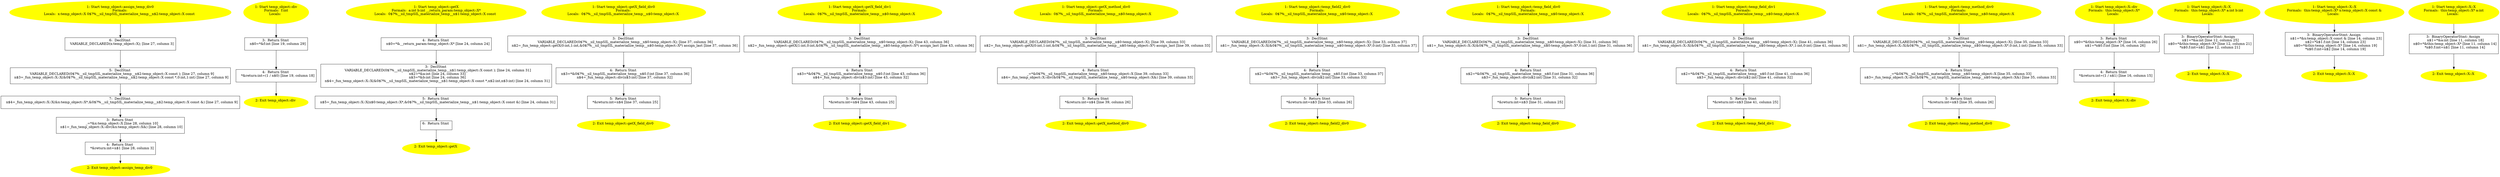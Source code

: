 /* @generated */
digraph cfg {
"assign_temp_div0#temp_object#6618.fa2055065ca23850_1" [label="1: Start temp_object::assign_temp_div0\nFormals: \nLocals:  x:temp_object::X 0$?%__sil_tmpSIL_materialize_temp__n$2:temp_object::X const  \n  " color=yellow style=filled]
	

	 "assign_temp_div0#temp_object#6618.fa2055065ca23850_1" -> "assign_temp_div0#temp_object#6618.fa2055065ca23850_6" ;
"assign_temp_div0#temp_object#6618.fa2055065ca23850_2" [label="2: Exit temp_object::assign_temp_div0 \n  " color=yellow style=filled]
	

"assign_temp_div0#temp_object#6618.fa2055065ca23850_3" [label="3:  Return Stmt \n   _=*&x:temp_object::X [line 28, column 10]\n  n$1=_fun_temp_object::X::div(&x:temp_object::X&) [line 28, column 10]\n " shape="box"]
	

	 "assign_temp_div0#temp_object#6618.fa2055065ca23850_3" -> "assign_temp_div0#temp_object#6618.fa2055065ca23850_4" ;
"assign_temp_div0#temp_object#6618.fa2055065ca23850_4" [label="4:  Return Stmt \n   *&return:int=n$1 [line 28, column 3]\n " shape="box"]
	

	 "assign_temp_div0#temp_object#6618.fa2055065ca23850_4" -> "assign_temp_div0#temp_object#6618.fa2055065ca23850_2" ;
"assign_temp_div0#temp_object#6618.fa2055065ca23850_5" [label="5:  DeclStmt \n   VARIABLE_DECLARED(0$?%__sil_tmpSIL_materialize_temp__n$2:temp_object::X const ); [line 27, column 9]\n  n$3=_fun_temp_object::X::X(&0$?%__sil_tmpSIL_materialize_temp__n$2:temp_object::X const *,0:int,1:int) [line 27, column 9]\n " shape="box"]
	

	 "assign_temp_div0#temp_object#6618.fa2055065ca23850_5" -> "assign_temp_div0#temp_object#6618.fa2055065ca23850_7" ;
"assign_temp_div0#temp_object#6618.fa2055065ca23850_6" [label="6:  DeclStmt \n   VARIABLE_DECLARED(x:temp_object::X); [line 27, column 3]\n " shape="box"]
	

	 "assign_temp_div0#temp_object#6618.fa2055065ca23850_6" -> "assign_temp_div0#temp_object#6618.fa2055065ca23850_5" ;
"assign_temp_div0#temp_object#6618.fa2055065ca23850_7" [label="7:  DeclStmt \n   n$4=_fun_temp_object::X::X(&x:temp_object::X*,&0$?%__sil_tmpSIL_materialize_temp__n$2:temp_object::X const &) [line 27, column 9]\n " shape="box"]
	

	 "assign_temp_div0#temp_object#6618.fa2055065ca23850_7" -> "assign_temp_div0#temp_object#6618.fa2055065ca23850_3" ;
"div#temp_object#82357420092119352.2061ea7bd543a210_1" [label="1: Start temp_object::div\nFormals:  f:int\nLocals:  \n  " color=yellow style=filled]
	

	 "div#temp_object#82357420092119352.2061ea7bd543a210_1" -> "div#temp_object#82357420092119352.2061ea7bd543a210_3" ;
"div#temp_object#82357420092119352.2061ea7bd543a210_2" [label="2: Exit temp_object::div \n  " color=yellow style=filled]
	

"div#temp_object#82357420092119352.2061ea7bd543a210_3" [label="3:  Return Stmt \n   n$0=*&f:int [line 19, column 29]\n " shape="box"]
	

	 "div#temp_object#82357420092119352.2061ea7bd543a210_3" -> "div#temp_object#82357420092119352.2061ea7bd543a210_4" ;
"div#temp_object#82357420092119352.2061ea7bd543a210_4" [label="4:  Return Stmt \n   *&return:int=(1 / n$0) [line 19, column 18]\n " shape="box"]
	

	 "div#temp_object#82357420092119352.2061ea7bd543a210_4" -> "div#temp_object#82357420092119352.2061ea7bd543a210_2" ;
"getX#temp_object(class temp_objec.c6d7bacbd2aa751d_1" [label="1: Start temp_object::getX\nFormals:  a:int b:int __return_param:temp_object::X*\nLocals:  0$?%__sil_tmpSIL_materialize_temp__n$1:temp_object::X const  \n  " color=yellow style=filled]
	

	 "getX#temp_object(class temp_objec.c6d7bacbd2aa751d_1" -> "getX#temp_object(class temp_objec.c6d7bacbd2aa751d_4" ;
"getX#temp_object(class temp_objec.c6d7bacbd2aa751d_2" [label="2: Exit temp_object::getX \n  " color=yellow style=filled]
	

"getX#temp_object(class temp_objec.c6d7bacbd2aa751d_3" [label="3:  DeclStmt \n   VARIABLE_DECLARED(0$?%__sil_tmpSIL_materialize_temp__n$1:temp_object::X const ); [line 24, column 31]\n  n$2=*&a:int [line 24, column 33]\n  n$3=*&b:int [line 24, column 36]\n  n$4=_fun_temp_object::X::X(&0$?%__sil_tmpSIL_materialize_temp__n$1:temp_object::X const *,n$2:int,n$3:int) [line 24, column 31]\n " shape="box"]
	

	 "getX#temp_object(class temp_objec.c6d7bacbd2aa751d_3" -> "getX#temp_object(class temp_objec.c6d7bacbd2aa751d_5" ;
"getX#temp_object(class temp_objec.c6d7bacbd2aa751d_4" [label="4:  Return Stmt \n   n$0=*&__return_param:temp_object::X* [line 24, column 24]\n " shape="box"]
	

	 "getX#temp_object(class temp_objec.c6d7bacbd2aa751d_4" -> "getX#temp_object(class temp_objec.c6d7bacbd2aa751d_3" ;
"getX#temp_object(class temp_objec.c6d7bacbd2aa751d_5" [label="5:  Return Stmt \n   n$5=_fun_temp_object::X::X(n$0:temp_object::X*,&0$?%__sil_tmpSIL_materialize_temp__n$1:temp_object::X const &) [line 24, column 31]\n " shape="box"]
	

	 "getX#temp_object(class temp_objec.c6d7bacbd2aa751d_5" -> "getX#temp_object(class temp_objec.c6d7bacbd2aa751d_6" ;
"getX#temp_object(class temp_objec.c6d7bacbd2aa751d_6" [label="6:  Return Stmt \n  " shape="box"]
	

	 "getX#temp_object(class temp_objec.c6d7bacbd2aa751d_6" -> "getX#temp_object(class temp_objec.c6d7bacbd2aa751d_2" ;
"getX_field_div0#temp_object#12698.854c4a3940ca0511_1" [label="1: Start temp_object::getX_field_div0\nFormals: \nLocals:  0$?%__sil_tmpSIL_materialize_temp__n$0:temp_object::X \n  " color=yellow style=filled]
	

	 "getX_field_div0#temp_object#12698.854c4a3940ca0511_1" -> "getX_field_div0#temp_object#12698.854c4a3940ca0511_3" ;
"getX_field_div0#temp_object#12698.854c4a3940ca0511_2" [label="2: Exit temp_object::getX_field_div0 \n  " color=yellow style=filled]
	

"getX_field_div0#temp_object#12698.854c4a3940ca0511_3" [label="3:  DeclStmt \n   VARIABLE_DECLARED(0$?%__sil_tmpSIL_materialize_temp__n$0:temp_object::X); [line 37, column 36]\n  n$2=_fun_temp_object::getX(0:int,1:int,&0$?%__sil_tmpSIL_materialize_temp__n$0:temp_object::X*) assign_last [line 37, column 36]\n " shape="box"]
	

	 "getX_field_div0#temp_object#12698.854c4a3940ca0511_3" -> "getX_field_div0#temp_object#12698.854c4a3940ca0511_4" ;
"getX_field_div0#temp_object#12698.854c4a3940ca0511_4" [label="4:  Return Stmt \n   n$3=*&0$?%__sil_tmpSIL_materialize_temp__n$0.f:int [line 37, column 36]\n  n$4=_fun_temp_object::div(n$3:int) [line 37, column 32]\n " shape="box"]
	

	 "getX_field_div0#temp_object#12698.854c4a3940ca0511_4" -> "getX_field_div0#temp_object#12698.854c4a3940ca0511_5" ;
"getX_field_div0#temp_object#12698.854c4a3940ca0511_5" [label="5:  Return Stmt \n   *&return:int=n$4 [line 37, column 25]\n " shape="box"]
	

	 "getX_field_div0#temp_object#12698.854c4a3940ca0511_5" -> "getX_field_div0#temp_object#12698.854c4a3940ca0511_2" ;
"getX_field_div1#temp_object#11953.ee557e5aaabf95f2_1" [label="1: Start temp_object::getX_field_div1\nFormals: \nLocals:  0$?%__sil_tmpSIL_materialize_temp__n$0:temp_object::X \n  " color=yellow style=filled]
	

	 "getX_field_div1#temp_object#11953.ee557e5aaabf95f2_1" -> "getX_field_div1#temp_object#11953.ee557e5aaabf95f2_3" ;
"getX_field_div1#temp_object#11953.ee557e5aaabf95f2_2" [label="2: Exit temp_object::getX_field_div1 \n  " color=yellow style=filled]
	

"getX_field_div1#temp_object#11953.ee557e5aaabf95f2_3" [label="3:  DeclStmt \n   VARIABLE_DECLARED(0$?%__sil_tmpSIL_materialize_temp__n$0:temp_object::X); [line 43, column 36]\n  n$2=_fun_temp_object::getX(1:int,0:int,&0$?%__sil_tmpSIL_materialize_temp__n$0:temp_object::X*) assign_last [line 43, column 36]\n " shape="box"]
	

	 "getX_field_div1#temp_object#11953.ee557e5aaabf95f2_3" -> "getX_field_div1#temp_object#11953.ee557e5aaabf95f2_4" ;
"getX_field_div1#temp_object#11953.ee557e5aaabf95f2_4" [label="4:  Return Stmt \n   n$3=*&0$?%__sil_tmpSIL_materialize_temp__n$0.f:int [line 43, column 36]\n  n$4=_fun_temp_object::div(n$3:int) [line 43, column 32]\n " shape="box"]
	

	 "getX_field_div1#temp_object#11953.ee557e5aaabf95f2_4" -> "getX_field_div1#temp_object#11953.ee557e5aaabf95f2_5" ;
"getX_field_div1#temp_object#11953.ee557e5aaabf95f2_5" [label="5:  Return Stmt \n   *&return:int=n$4 [line 43, column 25]\n " shape="box"]
	

	 "getX_field_div1#temp_object#11953.ee557e5aaabf95f2_5" -> "getX_field_div1#temp_object#11953.ee557e5aaabf95f2_2" ;
"getX_method_div0#temp_object#1065.9c743f651914acdd_1" [label="1: Start temp_object::getX_method_div0\nFormals: \nLocals:  0$?%__sil_tmpSIL_materialize_temp__n$0:temp_object::X \n  " color=yellow style=filled]
	

	 "getX_method_div0#temp_object#1065.9c743f651914acdd_1" -> "getX_method_div0#temp_object#1065.9c743f651914acdd_3" ;
"getX_method_div0#temp_object#1065.9c743f651914acdd_2" [label="2: Exit temp_object::getX_method_div0 \n  " color=yellow style=filled]
	

"getX_method_div0#temp_object#1065.9c743f651914acdd_3" [label="3:  DeclStmt \n   VARIABLE_DECLARED(0$?%__sil_tmpSIL_materialize_temp__n$0:temp_object::X); [line 39, column 33]\n  n$2=_fun_temp_object::getX(0:int,1:int,&0$?%__sil_tmpSIL_materialize_temp__n$0:temp_object::X*) assign_last [line 39, column 33]\n " shape="box"]
	

	 "getX_method_div0#temp_object#1065.9c743f651914acdd_3" -> "getX_method_div0#temp_object#1065.9c743f651914acdd_4" ;
"getX_method_div0#temp_object#1065.9c743f651914acdd_4" [label="4:  Return Stmt \n   _=*&0$?%__sil_tmpSIL_materialize_temp__n$0:temp_object::X [line 39, column 33]\n  n$4=_fun_temp_object::X::div(&0$?%__sil_tmpSIL_materialize_temp__n$0:temp_object::X&) [line 39, column 33]\n " shape="box"]
	

	 "getX_method_div0#temp_object#1065.9c743f651914acdd_4" -> "getX_method_div0#temp_object#1065.9c743f651914acdd_5" ;
"getX_method_div0#temp_object#1065.9c743f651914acdd_5" [label="5:  Return Stmt \n   *&return:int=n$4 [line 39, column 26]\n " shape="box"]
	

	 "getX_method_div0#temp_object#1065.9c743f651914acdd_5" -> "getX_method_div0#temp_object#1065.9c743f651914acdd_2" ;
"temp_field2_div0#temp_object#1776.dd874be310bbf8e7_1" [label="1: Start temp_object::temp_field2_div0\nFormals: \nLocals:  0$?%__sil_tmpSIL_materialize_temp__n$0:temp_object::X \n  " color=yellow style=filled]
	

	 "temp_field2_div0#temp_object#1776.dd874be310bbf8e7_1" -> "temp_field2_div0#temp_object#1776.dd874be310bbf8e7_3" ;
"temp_field2_div0#temp_object#1776.dd874be310bbf8e7_2" [label="2: Exit temp_object::temp_field2_div0 \n  " color=yellow style=filled]
	

"temp_field2_div0#temp_object#1776.dd874be310bbf8e7_3" [label="3:  DeclStmt \n   VARIABLE_DECLARED(0$?%__sil_tmpSIL_materialize_temp__n$0:temp_object::X); [line 33, column 37]\n  n$1=_fun_temp_object::X::X(&0$?%__sil_tmpSIL_materialize_temp__n$0:temp_object::X*,0:int) [line 33, column 37]\n " shape="box"]
	

	 "temp_field2_div0#temp_object#1776.dd874be310bbf8e7_3" -> "temp_field2_div0#temp_object#1776.dd874be310bbf8e7_4" ;
"temp_field2_div0#temp_object#1776.dd874be310bbf8e7_4" [label="4:  Return Stmt \n   n$2=*&0$?%__sil_tmpSIL_materialize_temp__n$0.f:int [line 33, column 37]\n  n$3=_fun_temp_object::div(n$2:int) [line 33, column 33]\n " shape="box"]
	

	 "temp_field2_div0#temp_object#1776.dd874be310bbf8e7_4" -> "temp_field2_div0#temp_object#1776.dd874be310bbf8e7_5" ;
"temp_field2_div0#temp_object#1776.dd874be310bbf8e7_5" [label="5:  Return Stmt \n   *&return:int=n$3 [line 33, column 26]\n " shape="box"]
	

	 "temp_field2_div0#temp_object#1776.dd874be310bbf8e7_5" -> "temp_field2_div0#temp_object#1776.dd874be310bbf8e7_2" ;
"temp_field_div0#temp_object#15412.f5d0fb2d0c8f868e_1" [label="1: Start temp_object::temp_field_div0\nFormals: \nLocals:  0$?%__sil_tmpSIL_materialize_temp__n$0:temp_object::X \n  " color=yellow style=filled]
	

	 "temp_field_div0#temp_object#15412.f5d0fb2d0c8f868e_1" -> "temp_field_div0#temp_object#15412.f5d0fb2d0c8f868e_3" ;
"temp_field_div0#temp_object#15412.f5d0fb2d0c8f868e_2" [label="2: Exit temp_object::temp_field_div0 \n  " color=yellow style=filled]
	

"temp_field_div0#temp_object#15412.f5d0fb2d0c8f868e_3" [label="3:  DeclStmt \n   VARIABLE_DECLARED(0$?%__sil_tmpSIL_materialize_temp__n$0:temp_object::X); [line 31, column 36]\n  n$1=_fun_temp_object::X::X(&0$?%__sil_tmpSIL_materialize_temp__n$0:temp_object::X*,0:int,1:int) [line 31, column 36]\n " shape="box"]
	

	 "temp_field_div0#temp_object#15412.f5d0fb2d0c8f868e_3" -> "temp_field_div0#temp_object#15412.f5d0fb2d0c8f868e_4" ;
"temp_field_div0#temp_object#15412.f5d0fb2d0c8f868e_4" [label="4:  Return Stmt \n   n$2=*&0$?%__sil_tmpSIL_materialize_temp__n$0.f:int [line 31, column 36]\n  n$3=_fun_temp_object::div(n$2:int) [line 31, column 32]\n " shape="box"]
	

	 "temp_field_div0#temp_object#15412.f5d0fb2d0c8f868e_4" -> "temp_field_div0#temp_object#15412.f5d0fb2d0c8f868e_5" ;
"temp_field_div0#temp_object#15412.f5d0fb2d0c8f868e_5" [label="5:  Return Stmt \n   *&return:int=n$3 [line 31, column 25]\n " shape="box"]
	

	 "temp_field_div0#temp_object#15412.f5d0fb2d0c8f868e_5" -> "temp_field_div0#temp_object#15412.f5d0fb2d0c8f868e_2" ;
"temp_field_div1#temp_object#14919.463c8bf1b85b2fef_1" [label="1: Start temp_object::temp_field_div1\nFormals: \nLocals:  0$?%__sil_tmpSIL_materialize_temp__n$0:temp_object::X \n  " color=yellow style=filled]
	

	 "temp_field_div1#temp_object#14919.463c8bf1b85b2fef_1" -> "temp_field_div1#temp_object#14919.463c8bf1b85b2fef_3" ;
"temp_field_div1#temp_object#14919.463c8bf1b85b2fef_2" [label="2: Exit temp_object::temp_field_div1 \n  " color=yellow style=filled]
	

"temp_field_div1#temp_object#14919.463c8bf1b85b2fef_3" [label="3:  DeclStmt \n   VARIABLE_DECLARED(0$?%__sil_tmpSIL_materialize_temp__n$0:temp_object::X); [line 41, column 36]\n  n$1=_fun_temp_object::X::X(&0$?%__sil_tmpSIL_materialize_temp__n$0:temp_object::X*,1:int,0:int) [line 41, column 36]\n " shape="box"]
	

	 "temp_field_div1#temp_object#14919.463c8bf1b85b2fef_3" -> "temp_field_div1#temp_object#14919.463c8bf1b85b2fef_4" ;
"temp_field_div1#temp_object#14919.463c8bf1b85b2fef_4" [label="4:  Return Stmt \n   n$2=*&0$?%__sil_tmpSIL_materialize_temp__n$0.f:int [line 41, column 36]\n  n$3=_fun_temp_object::div(n$2:int) [line 41, column 32]\n " shape="box"]
	

	 "temp_field_div1#temp_object#14919.463c8bf1b85b2fef_4" -> "temp_field_div1#temp_object#14919.463c8bf1b85b2fef_5" ;
"temp_field_div1#temp_object#14919.463c8bf1b85b2fef_5" [label="5:  Return Stmt \n   *&return:int=n$3 [line 41, column 25]\n " shape="box"]
	

	 "temp_field_div1#temp_object#14919.463c8bf1b85b2fef_5" -> "temp_field_div1#temp_object#14919.463c8bf1b85b2fef_2" ;
"temp_method_div0#temp_object#1700.b27a48cdb872e8bc_1" [label="1: Start temp_object::temp_method_div0\nFormals: \nLocals:  0$?%__sil_tmpSIL_materialize_temp__n$0:temp_object::X \n  " color=yellow style=filled]
	

	 "temp_method_div0#temp_object#1700.b27a48cdb872e8bc_1" -> "temp_method_div0#temp_object#1700.b27a48cdb872e8bc_3" ;
"temp_method_div0#temp_object#1700.b27a48cdb872e8bc_2" [label="2: Exit temp_object::temp_method_div0 \n  " color=yellow style=filled]
	

"temp_method_div0#temp_object#1700.b27a48cdb872e8bc_3" [label="3:  DeclStmt \n   VARIABLE_DECLARED(0$?%__sil_tmpSIL_materialize_temp__n$0:temp_object::X); [line 35, column 33]\n  n$1=_fun_temp_object::X::X(&0$?%__sil_tmpSIL_materialize_temp__n$0:temp_object::X*,0:int,1:int) [line 35, column 33]\n " shape="box"]
	

	 "temp_method_div0#temp_object#1700.b27a48cdb872e8bc_3" -> "temp_method_div0#temp_object#1700.b27a48cdb872e8bc_4" ;
"temp_method_div0#temp_object#1700.b27a48cdb872e8bc_4" [label="4:  Return Stmt \n   _=*&0$?%__sil_tmpSIL_materialize_temp__n$0:temp_object::X [line 35, column 33]\n  n$3=_fun_temp_object::X::div(&0$?%__sil_tmpSIL_materialize_temp__n$0:temp_object::X&) [line 35, column 33]\n " shape="box"]
	

	 "temp_method_div0#temp_object#1700.b27a48cdb872e8bc_4" -> "temp_method_div0#temp_object#1700.b27a48cdb872e8bc_5" ;
"temp_method_div0#temp_object#1700.b27a48cdb872e8bc_5" [label="5:  Return Stmt \n   *&return:int=n$3 [line 35, column 26]\n " shape="box"]
	

	 "temp_method_div0#temp_object#1700.b27a48cdb872e8bc_5" -> "temp_method_div0#temp_object#1700.b27a48cdb872e8bc_2" ;
"div#X#temp_object#(12460299690567.008eb806654973dc_1" [label="1: Start temp_object::X::div\nFormals:  this:temp_object::X*\nLocals:  \n  " color=yellow style=filled]
	

	 "div#X#temp_object#(12460299690567.008eb806654973dc_1" -> "div#X#temp_object#(12460299690567.008eb806654973dc_3" ;
"div#X#temp_object#(12460299690567.008eb806654973dc_2" [label="2: Exit temp_object::X::div \n  " color=yellow style=filled]
	

"div#X#temp_object#(12460299690567.008eb806654973dc_3" [label="3:  Return Stmt \n   n$0=*&this:temp_object::X* [line 16, column 26]\n  n$1=*n$0.f:int [line 16, column 26]\n " shape="box"]
	

	 "div#X#temp_object#(12460299690567.008eb806654973dc_3" -> "div#X#temp_object#(12460299690567.008eb806654973dc_4" ;
"div#X#temp_object#(12460299690567.008eb806654973dc_4" [label="4:  Return Stmt \n   *&return:int=(1 / n$1) [line 16, column 15]\n " shape="box"]
	

	 "div#X#temp_object#(12460299690567.008eb806654973dc_4" -> "div#X#temp_object#(12460299690567.008eb806654973dc_2" ;
"X#X#temp_object#{1223183818169188.38f720bcfdd21603_1" [label="1: Start temp_object::X::X\nFormals:  this:temp_object::X* a:int b:int\nLocals:  \n  " color=yellow style=filled]
	

	 "X#X#temp_object#{1223183818169188.38f720bcfdd21603_1" -> "X#X#temp_object#{1223183818169188.38f720bcfdd21603_3" ;
"X#X#temp_object#{1223183818169188.38f720bcfdd21603_2" [label="2: Exit temp_object::X::X \n  " color=yellow style=filled]
	

"X#X#temp_object#{1223183818169188.38f720bcfdd21603_3" [label="3:  BinaryOperatorStmt: Assign \n   n$1=*&a:int [line 12, column 25]\n  n$0=*&this:temp_object::X* [line 12, column 21]\n  *n$0.f:int=n$1 [line 12, column 21]\n " shape="box"]
	

	 "X#X#temp_object#{1223183818169188.38f720bcfdd21603_3" -> "X#X#temp_object#{1223183818169188.38f720bcfdd21603_2" ;
"X#X#temp_object#{1449848984624670.92449f6f4b90b4f0_1" [label="1: Start temp_object::X::X\nFormals:  this:temp_object::X* x:temp_object::X const &\nLocals:  \n  " color=yellow style=filled]
	

	 "X#X#temp_object#{1449848984624670.92449f6f4b90b4f0_1" -> "X#X#temp_object#{1449848984624670.92449f6f4b90b4f0_3" ;
"X#X#temp_object#{1449848984624670.92449f6f4b90b4f0_2" [label="2: Exit temp_object::X::X \n  " color=yellow style=filled]
	

"X#X#temp_object#{1449848984624670.92449f6f4b90b4f0_3" [label="3:  BinaryOperatorStmt: Assign \n   n$1=*&x:temp_object::X const & [line 14, column 23]\n  n$2=*n$1.f:int [line 14, column 23]\n  n$0=*&this:temp_object::X* [line 14, column 19]\n  *n$0.f:int=n$2 [line 14, column 19]\n " shape="box"]
	

	 "X#X#temp_object#{1449848984624670.92449f6f4b90b4f0_3" -> "X#X#temp_object#{1449848984624670.92449f6f4b90b4f0_2" ;
"X#X#temp_object#{7690616887655186.f2d203761081921c_1" [label="1: Start temp_object::X::X\nFormals:  this:temp_object::X* a:int\nLocals:  \n  " color=yellow style=filled]
	

	 "X#X#temp_object#{7690616887655186.f2d203761081921c_1" -> "X#X#temp_object#{7690616887655186.f2d203761081921c_3" ;
"X#X#temp_object#{7690616887655186.f2d203761081921c_2" [label="2: Exit temp_object::X::X \n  " color=yellow style=filled]
	

"X#X#temp_object#{7690616887655186.f2d203761081921c_3" [label="3:  BinaryOperatorStmt: Assign \n   n$1=*&a:int [line 11, column 18]\n  n$0=*&this:temp_object::X* [line 11, column 14]\n  *n$0.f:int=n$1 [line 11, column 14]\n " shape="box"]
	

	 "X#X#temp_object#{7690616887655186.f2d203761081921c_3" -> "X#X#temp_object#{7690616887655186.f2d203761081921c_2" ;
}
